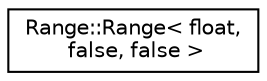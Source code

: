 digraph "Graphical Class Hierarchy"
{
 // INTERACTIVE_SVG=YES
  edge [fontname="Helvetica",fontsize="10",labelfontname="Helvetica",labelfontsize="10"];
  node [fontname="Helvetica",fontsize="10",shape=record];
  rankdir="LR";
  Node1 [label="Range::Range\< float,\l false, false \>",height=0.2,width=0.4,color="black", fillcolor="white", style="filled",URL="$d7/d14/class_range_1_1_range.html"];
}
